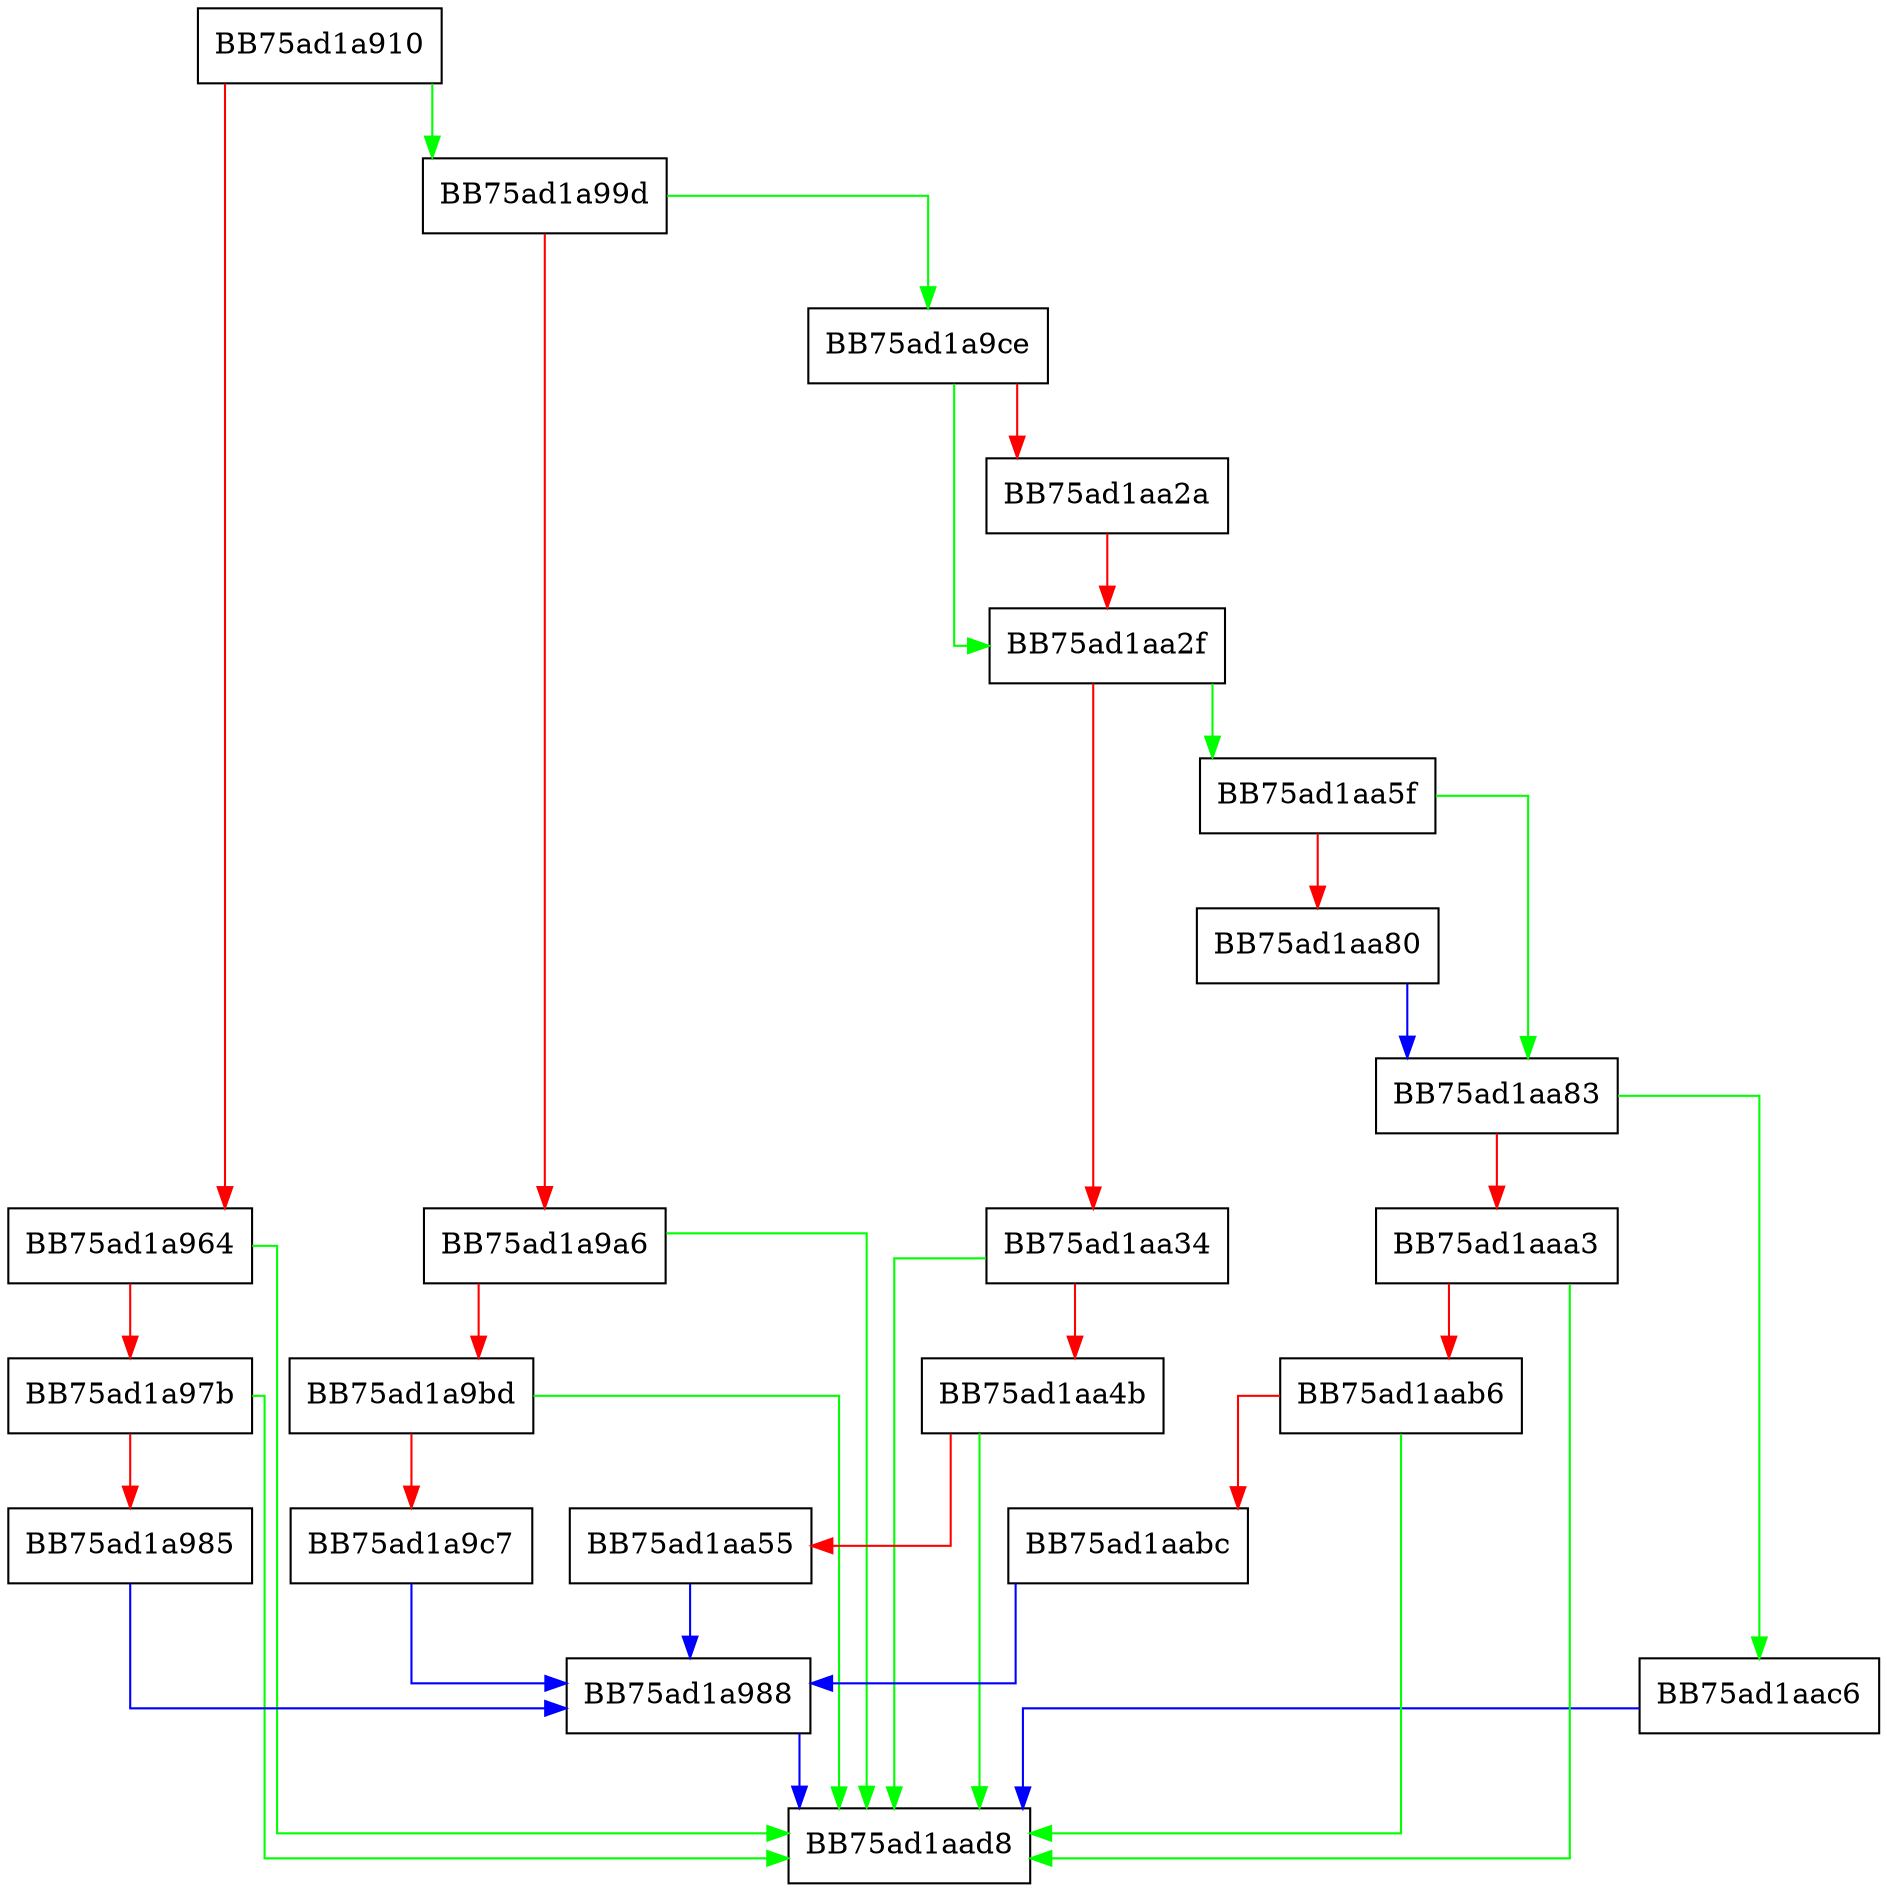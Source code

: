 digraph Validate {
  node [shape="box"];
  graph [splines=ortho];
  BB75ad1a910 -> BB75ad1a99d [color="green"];
  BB75ad1a910 -> BB75ad1a964 [color="red"];
  BB75ad1a964 -> BB75ad1aad8 [color="green"];
  BB75ad1a964 -> BB75ad1a97b [color="red"];
  BB75ad1a97b -> BB75ad1aad8 [color="green"];
  BB75ad1a97b -> BB75ad1a985 [color="red"];
  BB75ad1a985 -> BB75ad1a988 [color="blue"];
  BB75ad1a988 -> BB75ad1aad8 [color="blue"];
  BB75ad1a99d -> BB75ad1a9ce [color="green"];
  BB75ad1a99d -> BB75ad1a9a6 [color="red"];
  BB75ad1a9a6 -> BB75ad1aad8 [color="green"];
  BB75ad1a9a6 -> BB75ad1a9bd [color="red"];
  BB75ad1a9bd -> BB75ad1aad8 [color="green"];
  BB75ad1a9bd -> BB75ad1a9c7 [color="red"];
  BB75ad1a9c7 -> BB75ad1a988 [color="blue"];
  BB75ad1a9ce -> BB75ad1aa2f [color="green"];
  BB75ad1a9ce -> BB75ad1aa2a [color="red"];
  BB75ad1aa2a -> BB75ad1aa2f [color="red"];
  BB75ad1aa2f -> BB75ad1aa5f [color="green"];
  BB75ad1aa2f -> BB75ad1aa34 [color="red"];
  BB75ad1aa34 -> BB75ad1aad8 [color="green"];
  BB75ad1aa34 -> BB75ad1aa4b [color="red"];
  BB75ad1aa4b -> BB75ad1aad8 [color="green"];
  BB75ad1aa4b -> BB75ad1aa55 [color="red"];
  BB75ad1aa55 -> BB75ad1a988 [color="blue"];
  BB75ad1aa5f -> BB75ad1aa83 [color="green"];
  BB75ad1aa5f -> BB75ad1aa80 [color="red"];
  BB75ad1aa80 -> BB75ad1aa83 [color="blue"];
  BB75ad1aa83 -> BB75ad1aac6 [color="green"];
  BB75ad1aa83 -> BB75ad1aaa3 [color="red"];
  BB75ad1aaa3 -> BB75ad1aad8 [color="green"];
  BB75ad1aaa3 -> BB75ad1aab6 [color="red"];
  BB75ad1aab6 -> BB75ad1aad8 [color="green"];
  BB75ad1aab6 -> BB75ad1aabc [color="red"];
  BB75ad1aabc -> BB75ad1a988 [color="blue"];
  BB75ad1aac6 -> BB75ad1aad8 [color="blue"];
}